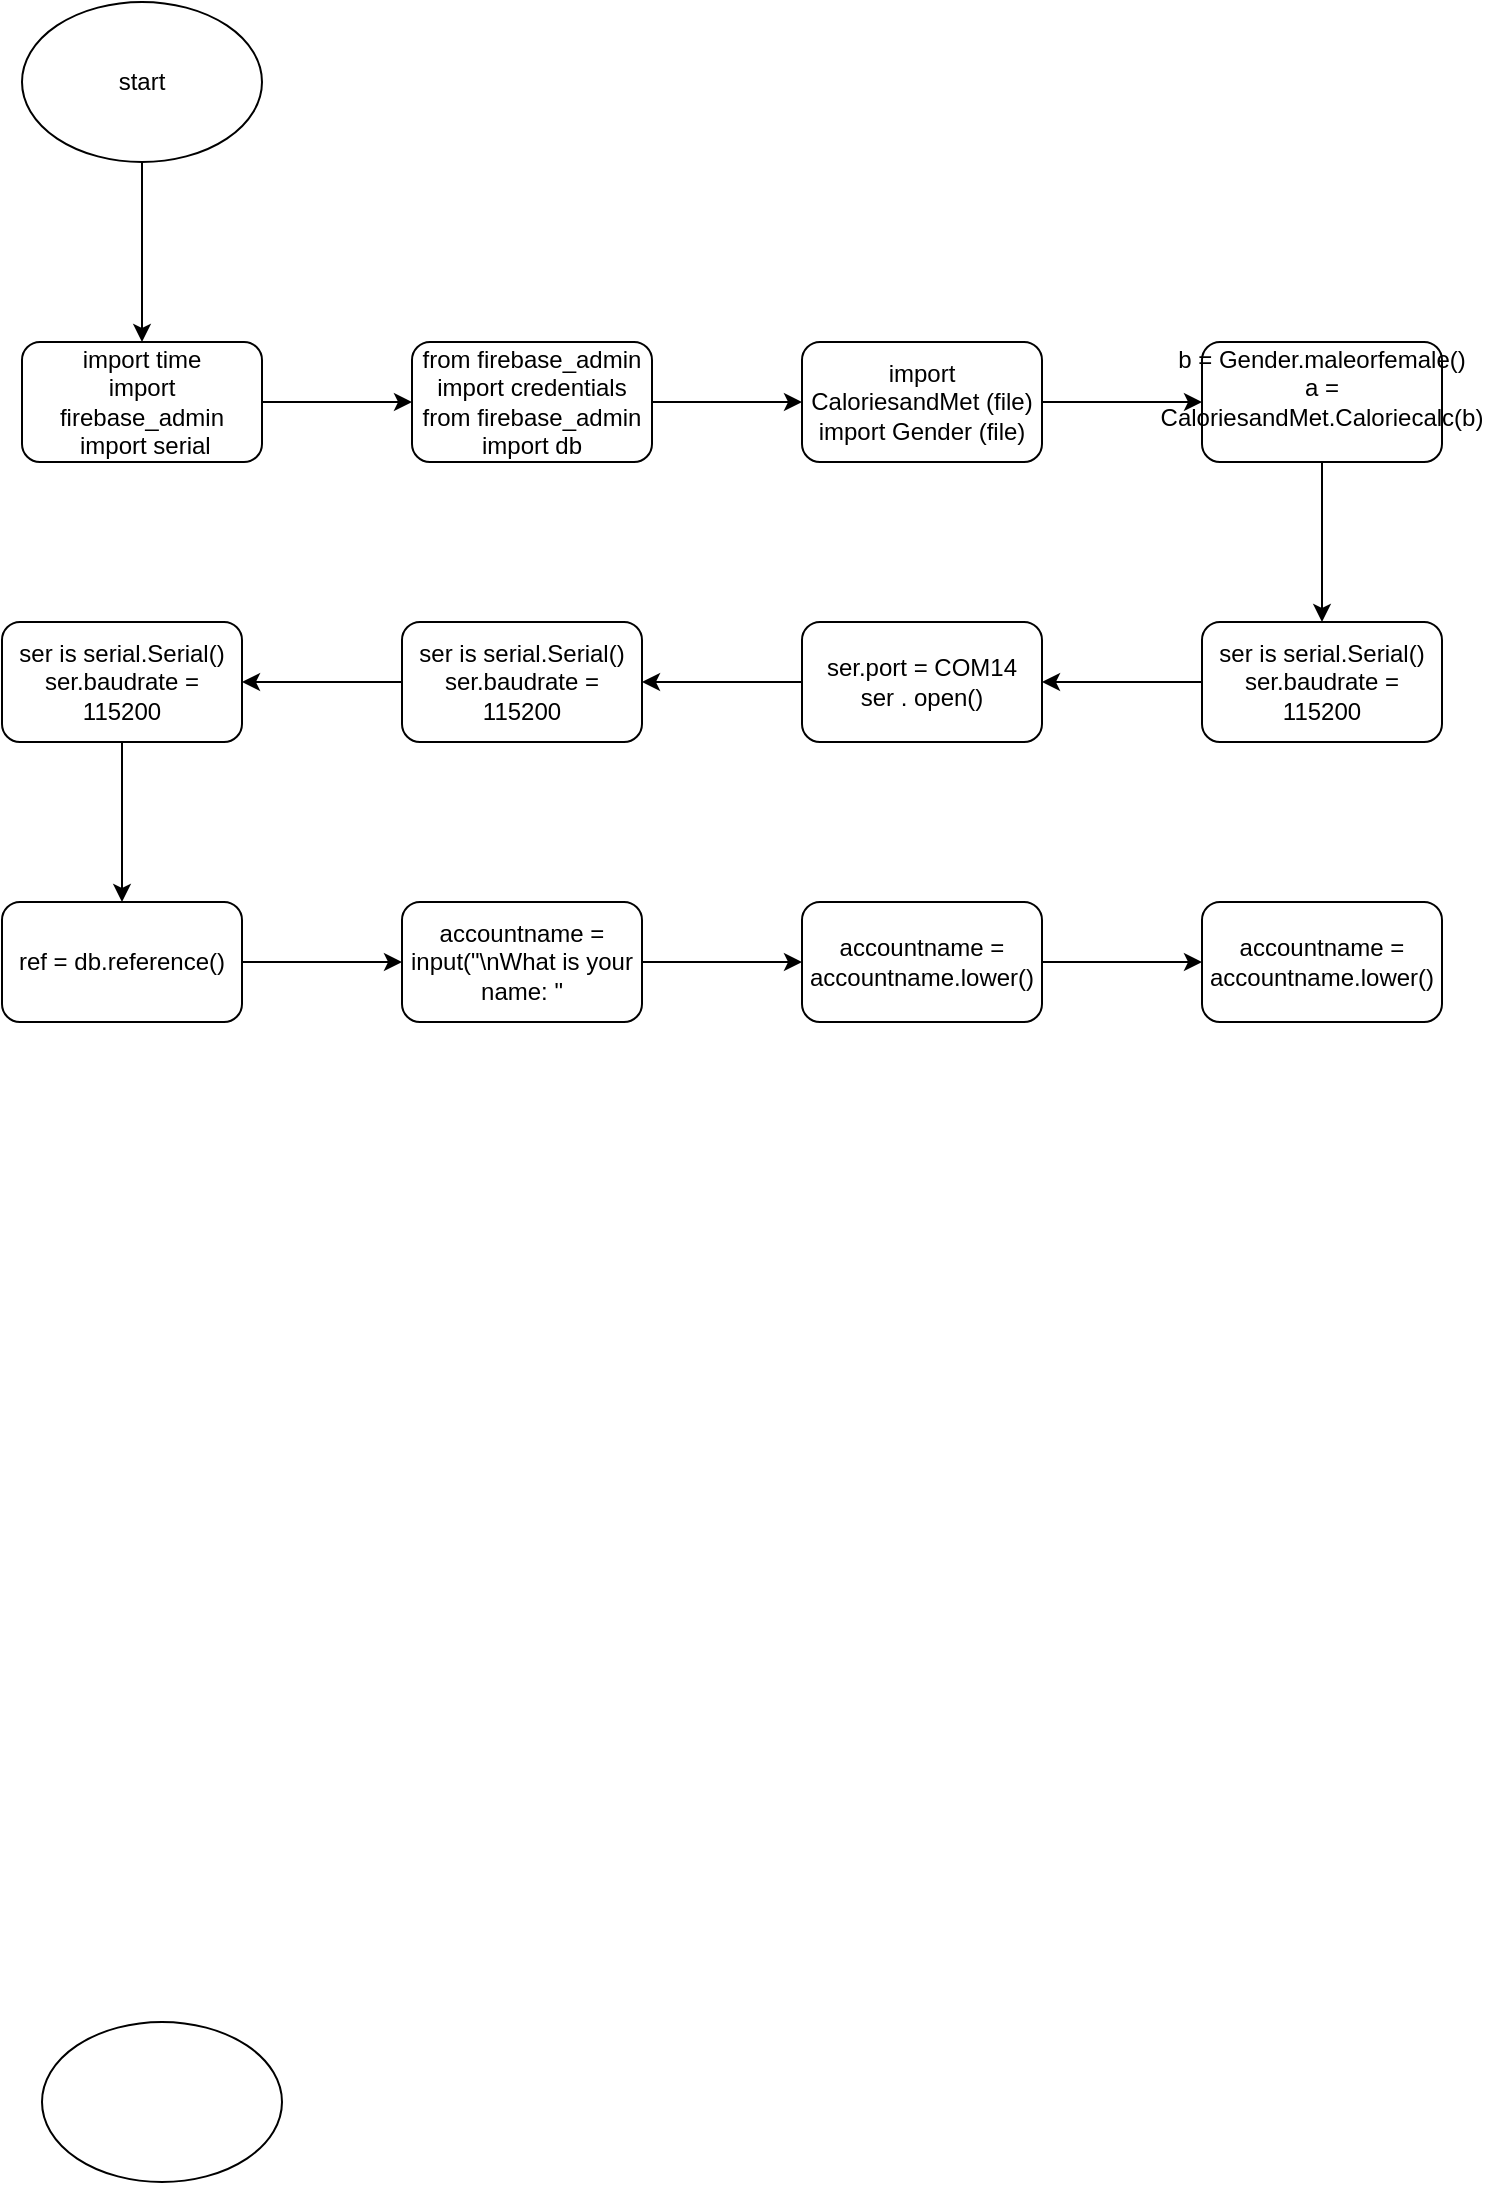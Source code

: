 <mxfile version="23.1.6" type="device">
  <diagram name="Page-1" id="rWFyJIwmSNFOQI-urW_L">
    <mxGraphModel dx="265" dy="1841" grid="1" gridSize="10" guides="1" tooltips="1" connect="1" arrows="1" fold="1" page="1" pageScale="1" pageWidth="850" pageHeight="1100" math="0" shadow="0">
      <root>
        <mxCell id="0" />
        <mxCell id="1" parent="0" />
        <mxCell id="7TJvN-rGTewOSTEpPv7Q-1" value="" style="ellipse;whiteSpace=wrap;html=1;" vertex="1" parent="1">
          <mxGeometry x="970" y="-40" width="120" height="80" as="geometry" />
        </mxCell>
        <mxCell id="7TJvN-rGTewOSTEpPv7Q-4" value="" style="edgeStyle=orthogonalEdgeStyle;rounded=0;orthogonalLoop=1;jettySize=auto;html=1;" edge="1" parent="1" source="7TJvN-rGTewOSTEpPv7Q-2" target="7TJvN-rGTewOSTEpPv7Q-3">
          <mxGeometry relative="1" as="geometry" />
        </mxCell>
        <mxCell id="7TJvN-rGTewOSTEpPv7Q-2" value="start" style="ellipse;whiteSpace=wrap;html=1;" vertex="1" parent="1">
          <mxGeometry x="960" y="-1050" width="120" height="80" as="geometry" />
        </mxCell>
        <mxCell id="7TJvN-rGTewOSTEpPv7Q-6" value="" style="edgeStyle=orthogonalEdgeStyle;rounded=0;orthogonalLoop=1;jettySize=auto;html=1;" edge="1" parent="1" source="7TJvN-rGTewOSTEpPv7Q-3" target="7TJvN-rGTewOSTEpPv7Q-5">
          <mxGeometry relative="1" as="geometry" />
        </mxCell>
        <mxCell id="7TJvN-rGTewOSTEpPv7Q-3" value="import time&lt;br&gt;import firebase_admin&lt;br&gt;&amp;nbsp;import serial" style="rounded=1;whiteSpace=wrap;html=1;" vertex="1" parent="1">
          <mxGeometry x="960" y="-880" width="120" height="60" as="geometry" />
        </mxCell>
        <mxCell id="7TJvN-rGTewOSTEpPv7Q-9" value="" style="edgeStyle=orthogonalEdgeStyle;rounded=0;orthogonalLoop=1;jettySize=auto;html=1;" edge="1" parent="1" source="7TJvN-rGTewOSTEpPv7Q-5" target="7TJvN-rGTewOSTEpPv7Q-8">
          <mxGeometry relative="1" as="geometry" />
        </mxCell>
        <mxCell id="7TJvN-rGTewOSTEpPv7Q-5" value="&lt;div&gt;&lt;br&gt;&lt;/div&gt;&lt;div&gt;from firebase_admin import credentials&lt;/div&gt;&lt;div&gt;from firebase_admin import db&lt;/div&gt;&lt;div&gt;&lt;br&gt;&lt;/div&gt;" style="whiteSpace=wrap;html=1;rounded=1;" vertex="1" parent="1">
          <mxGeometry x="1155" y="-880" width="120" height="60" as="geometry" />
        </mxCell>
        <mxCell id="7TJvN-rGTewOSTEpPv7Q-11" value="" style="edgeStyle=orthogonalEdgeStyle;rounded=0;orthogonalLoop=1;jettySize=auto;html=1;" edge="1" parent="1" source="7TJvN-rGTewOSTEpPv7Q-8" target="7TJvN-rGTewOSTEpPv7Q-10">
          <mxGeometry relative="1" as="geometry" />
        </mxCell>
        <mxCell id="7TJvN-rGTewOSTEpPv7Q-8" value="&lt;div&gt;&lt;div&gt;import CaloriesandMet (file)&lt;/div&gt;&lt;div&gt;import Gender (file)&lt;/div&gt;&lt;/div&gt;" style="whiteSpace=wrap;html=1;rounded=1;" vertex="1" parent="1">
          <mxGeometry x="1350" y="-880" width="120" height="60" as="geometry" />
        </mxCell>
        <mxCell id="7TJvN-rGTewOSTEpPv7Q-13" value="" style="edgeStyle=orthogonalEdgeStyle;rounded=0;orthogonalLoop=1;jettySize=auto;html=1;" edge="1" parent="1" source="7TJvN-rGTewOSTEpPv7Q-10" target="7TJvN-rGTewOSTEpPv7Q-12">
          <mxGeometry relative="1" as="geometry" />
        </mxCell>
        <mxCell id="7TJvN-rGTewOSTEpPv7Q-10" value="&lt;div&gt;b = Gender.maleorfemale()&lt;/div&gt;&lt;div&gt;a = CaloriesandMet.Caloriecalc(b)&lt;/div&gt;&lt;div&gt;&lt;br&gt;&lt;/div&gt;" style="whiteSpace=wrap;html=1;rounded=1;" vertex="1" parent="1">
          <mxGeometry x="1550" y="-880" width="120" height="60" as="geometry" />
        </mxCell>
        <mxCell id="7TJvN-rGTewOSTEpPv7Q-15" value="" style="edgeStyle=orthogonalEdgeStyle;rounded=0;orthogonalLoop=1;jettySize=auto;html=1;" edge="1" parent="1" source="7TJvN-rGTewOSTEpPv7Q-12" target="7TJvN-rGTewOSTEpPv7Q-14">
          <mxGeometry relative="1" as="geometry" />
        </mxCell>
        <mxCell id="7TJvN-rGTewOSTEpPv7Q-12" value="ser is serial.Serial()&lt;br&gt;&lt;div&gt;&lt;div&gt;ser.baudrate = 115200&lt;/div&gt;&lt;/div&gt;" style="whiteSpace=wrap;html=1;rounded=1;" vertex="1" parent="1">
          <mxGeometry x="1550" y="-740" width="120" height="60" as="geometry" />
        </mxCell>
        <mxCell id="7TJvN-rGTewOSTEpPv7Q-17" value="" style="edgeStyle=orthogonalEdgeStyle;rounded=0;orthogonalLoop=1;jettySize=auto;html=1;" edge="1" parent="1" source="7TJvN-rGTewOSTEpPv7Q-14" target="7TJvN-rGTewOSTEpPv7Q-16">
          <mxGeometry relative="1" as="geometry" />
        </mxCell>
        <mxCell id="7TJvN-rGTewOSTEpPv7Q-14" value="&lt;div style=&quot;border-color: var(--border-color);&quot;&gt;ser.port = COM14&lt;/div&gt;&lt;div style=&quot;border-color: var(--border-color);&quot;&gt;ser . open()&lt;/div&gt;" style="whiteSpace=wrap;html=1;rounded=1;" vertex="1" parent="1">
          <mxGeometry x="1350" y="-740" width="120" height="60" as="geometry" />
        </mxCell>
        <mxCell id="7TJvN-rGTewOSTEpPv7Q-19" value="" style="edgeStyle=orthogonalEdgeStyle;rounded=0;orthogonalLoop=1;jettySize=auto;html=1;" edge="1" parent="1" source="7TJvN-rGTewOSTEpPv7Q-16" target="7TJvN-rGTewOSTEpPv7Q-18">
          <mxGeometry relative="1" as="geometry" />
        </mxCell>
        <mxCell id="7TJvN-rGTewOSTEpPv7Q-16" value="ser is serial.Serial()&lt;br&gt;&lt;div&gt;&lt;div&gt;ser.baudrate = 115200&lt;/div&gt;&lt;/div&gt;" style="whiteSpace=wrap;html=1;rounded=1;" vertex="1" parent="1">
          <mxGeometry x="1150" y="-740" width="120" height="60" as="geometry" />
        </mxCell>
        <mxCell id="7TJvN-rGTewOSTEpPv7Q-21" value="" style="edgeStyle=orthogonalEdgeStyle;rounded=0;orthogonalLoop=1;jettySize=auto;html=1;" edge="1" parent="1" source="7TJvN-rGTewOSTEpPv7Q-18" target="7TJvN-rGTewOSTEpPv7Q-20">
          <mxGeometry relative="1" as="geometry" />
        </mxCell>
        <mxCell id="7TJvN-rGTewOSTEpPv7Q-18" value="ser is serial.Serial()&lt;br&gt;&lt;div&gt;&lt;div&gt;ser.baudrate = 115200&lt;/div&gt;&lt;/div&gt;" style="whiteSpace=wrap;html=1;rounded=1;" vertex="1" parent="1">
          <mxGeometry x="950" y="-740" width="120" height="60" as="geometry" />
        </mxCell>
        <mxCell id="7TJvN-rGTewOSTEpPv7Q-23" value="" style="edgeStyle=orthogonalEdgeStyle;rounded=0;orthogonalLoop=1;jettySize=auto;html=1;" edge="1" parent="1" source="7TJvN-rGTewOSTEpPv7Q-20" target="7TJvN-rGTewOSTEpPv7Q-22">
          <mxGeometry relative="1" as="geometry" />
        </mxCell>
        <mxCell id="7TJvN-rGTewOSTEpPv7Q-20" value="ref = db.reference()" style="whiteSpace=wrap;html=1;rounded=1;" vertex="1" parent="1">
          <mxGeometry x="950" y="-600" width="120" height="60" as="geometry" />
        </mxCell>
        <mxCell id="7TJvN-rGTewOSTEpPv7Q-25" value="" style="edgeStyle=orthogonalEdgeStyle;rounded=0;orthogonalLoop=1;jettySize=auto;html=1;" edge="1" parent="1" source="7TJvN-rGTewOSTEpPv7Q-22" target="7TJvN-rGTewOSTEpPv7Q-24">
          <mxGeometry relative="1" as="geometry" />
        </mxCell>
        <mxCell id="7TJvN-rGTewOSTEpPv7Q-22" value="accountname = input(&quot;\nWhat is your name: &quot;" style="whiteSpace=wrap;html=1;rounded=1;" vertex="1" parent="1">
          <mxGeometry x="1150" y="-600" width="120" height="60" as="geometry" />
        </mxCell>
        <mxCell id="7TJvN-rGTewOSTEpPv7Q-28" value="" style="edgeStyle=orthogonalEdgeStyle;rounded=0;orthogonalLoop=1;jettySize=auto;html=1;" edge="1" parent="1" source="7TJvN-rGTewOSTEpPv7Q-24" target="7TJvN-rGTewOSTEpPv7Q-27">
          <mxGeometry relative="1" as="geometry" />
        </mxCell>
        <mxCell id="7TJvN-rGTewOSTEpPv7Q-24" value="accountname = accountname.lower()" style="whiteSpace=wrap;html=1;rounded=1;" vertex="1" parent="1">
          <mxGeometry x="1350" y="-600" width="120" height="60" as="geometry" />
        </mxCell>
        <mxCell id="7TJvN-rGTewOSTEpPv7Q-27" value="accountname = accountname.lower()" style="whiteSpace=wrap;html=1;rounded=1;" vertex="1" parent="1">
          <mxGeometry x="1550" y="-600" width="120" height="60" as="geometry" />
        </mxCell>
      </root>
    </mxGraphModel>
  </diagram>
</mxfile>
